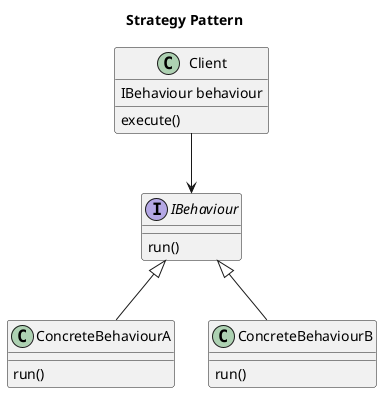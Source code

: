 @startuml Strategy Pattern
title Strategy Pattern
class Client {
    IBehaviour behaviour
    execute()
}

interface IBehaviour {
    run()
}

class ConcreteBehaviourA {
    run()
}

class ConcreteBehaviourB {
    run()
}

Client --> IBehaviour
IBehaviour <|-- ConcreteBehaviourA
IBehaviour <|-- ConcreteBehaviourB
@enduml